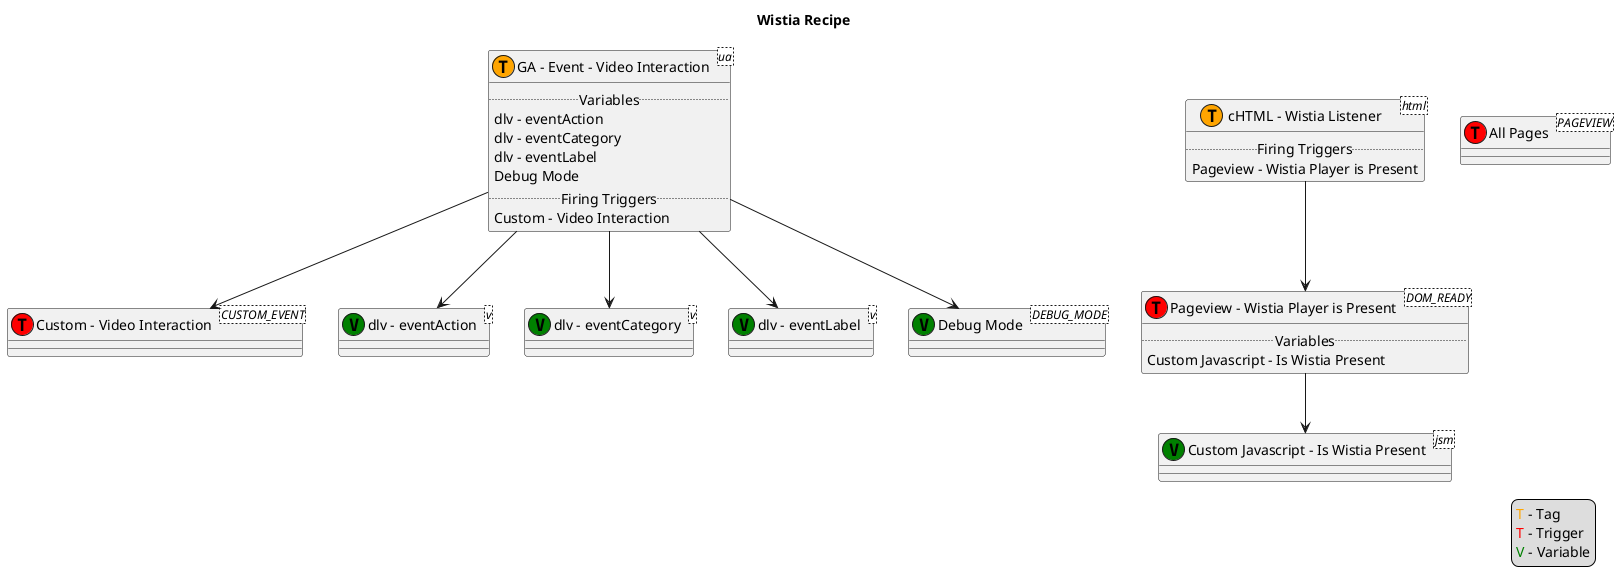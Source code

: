 @startuml
title Wistia Recipe
legend right
<color:orange>T</color> - Tag
<color:red>T</color> - Trigger
<color:green>V</color> - Variable
end legend
class "GA - Event - Video Interaction" as 02<ua> << (T, orange) >> {
    .. Variables ..
    dlv - eventAction
    dlv - eventCategory
    dlv - eventLabel
    Debug Mode
    .. Firing Triggers ..
    Custom - Video Interaction
}
class "cHTML - Wistia Listener" as 01<html> << (T, orange) >> {
    .. Firing Triggers ..
    Pageview - Wistia Player is Present
}
class "Custom - Video Interaction" as 16<CUSTOM_EVENT> << (T, red) >>
class "Pageview - Wistia Player is Present" as 18<DOM_READY> << (T, red) >> {
    .. Variables ..
    Custom Javascript - Is Wistia Present
}
class "All Pages" as 2147479553<PAGEVIEW> << (T, red) >>
class "Custom Javascript - Is Wistia Present" as 25<jsm> << (V, green) >>
class "dlv - eventAction" as 22<v> << (V, green) >>
class "dlv - eventCategory" as 21<v> << (V, green) >>
class "dlv - eventLabel" as 23<v> << (V, green) >>
class "Debug Mode"<DEBUG_MODE> << (V, green) >>
02 --> 16
01 --> 18
18 --> 25
02 --> 22
02 --> 21
02 --> 23
02 --> "Debug Mode"
@enduml